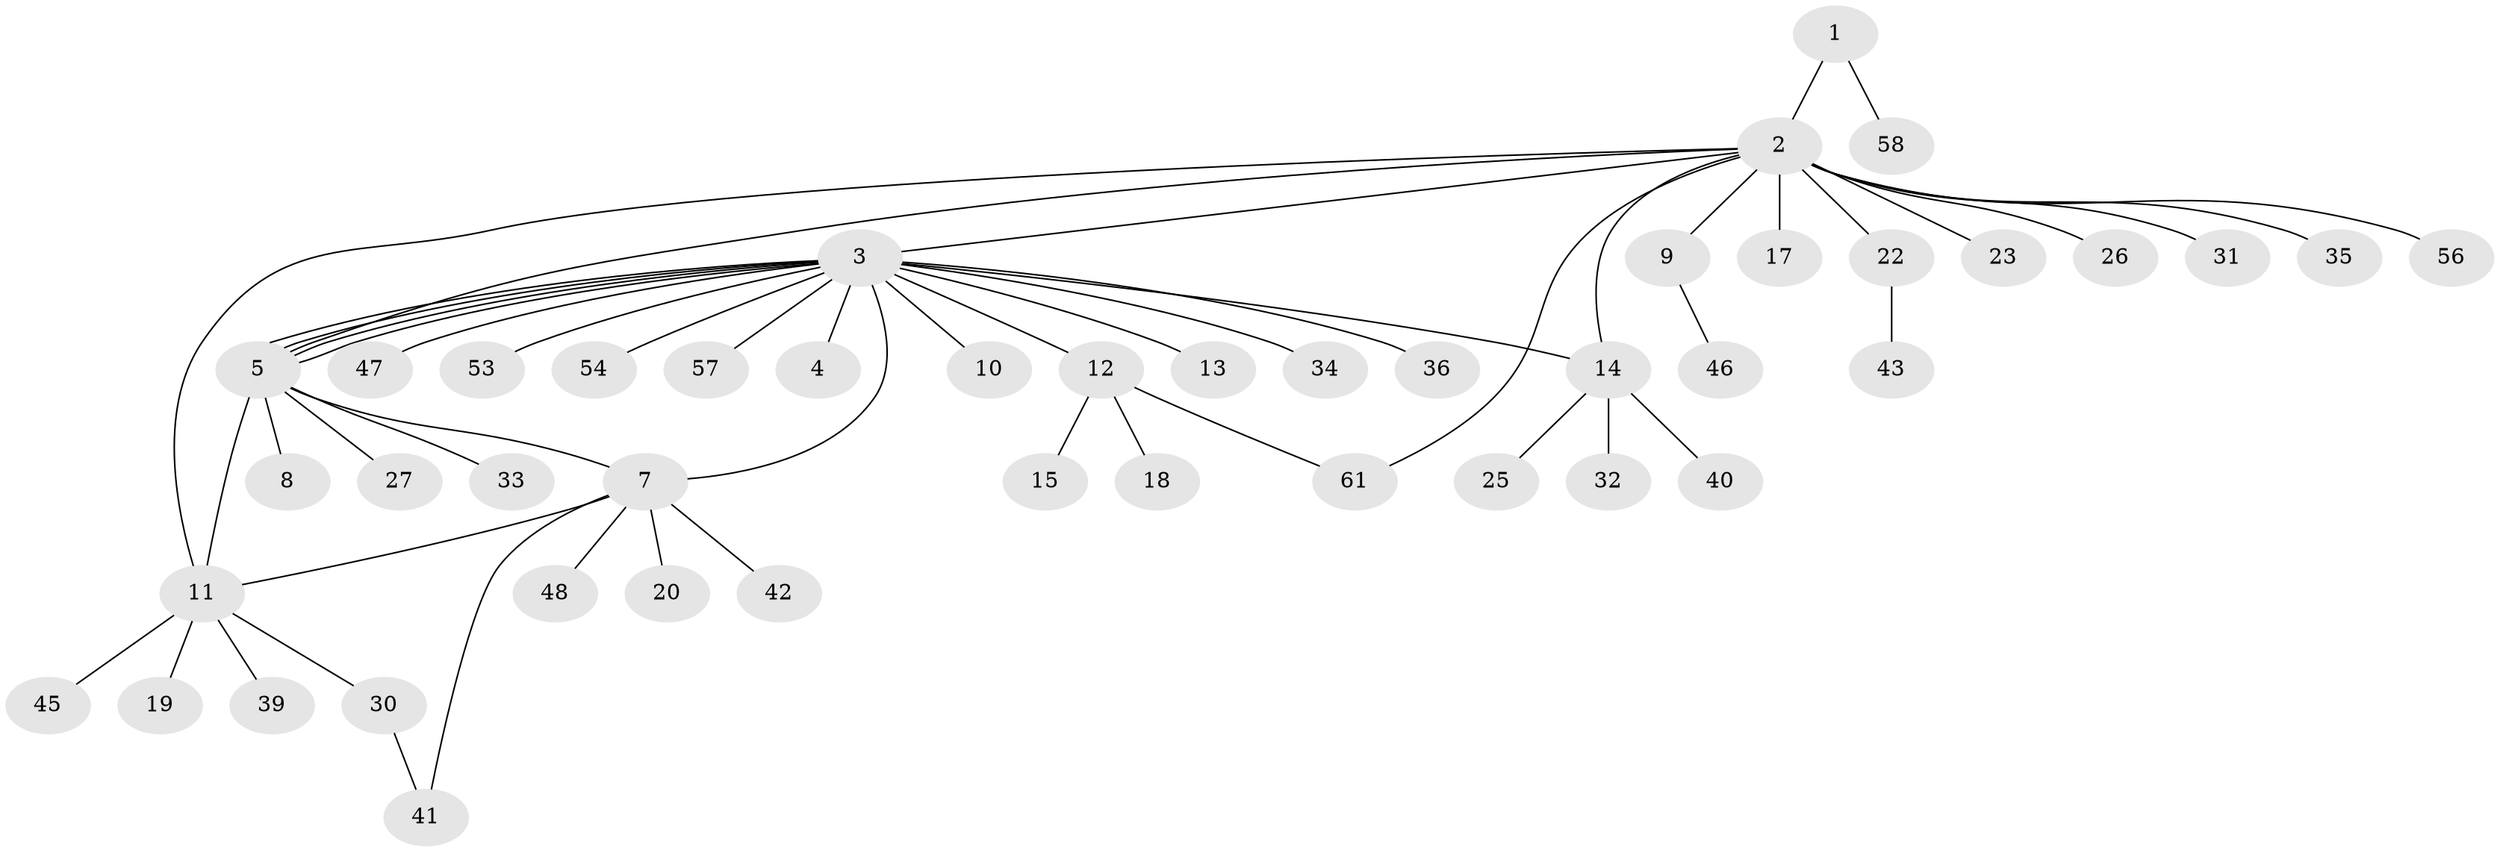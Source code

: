 // Generated by graph-tools (version 1.1) at 2025/23/03/03/25 07:23:50]
// undirected, 45 vertices, 54 edges
graph export_dot {
graph [start="1"]
  node [color=gray90,style=filled];
  1 [super="+37"];
  2 [super="+6"];
  3 [super="+49"];
  4 [super="+60"];
  5 [super="+16"];
  7 [super="+24"];
  8;
  9 [super="+29"];
  10;
  11 [super="+50"];
  12 [super="+51"];
  13;
  14 [super="+28"];
  15 [super="+44"];
  17;
  18 [super="+21"];
  19;
  20;
  22 [super="+59"];
  23 [super="+52"];
  25;
  26;
  27;
  30 [super="+38"];
  31 [super="+55"];
  32;
  33;
  34;
  35;
  36;
  39;
  40;
  41;
  42;
  43;
  45;
  46;
  47;
  48;
  53;
  54;
  56;
  57;
  58 [super="+62"];
  61;
  1 -- 2;
  1 -- 58;
  2 -- 3;
  2 -- 5;
  2 -- 9;
  2 -- 11;
  2 -- 22;
  2 -- 23;
  2 -- 31;
  2 -- 35;
  2 -- 56;
  2 -- 61;
  2 -- 17;
  2 -- 26;
  2 -- 14;
  3 -- 4;
  3 -- 5;
  3 -- 5;
  3 -- 5;
  3 -- 5;
  3 -- 7 [weight=2];
  3 -- 10;
  3 -- 12;
  3 -- 13;
  3 -- 14;
  3 -- 34;
  3 -- 36;
  3 -- 47;
  3 -- 53;
  3 -- 54;
  3 -- 57;
  5 -- 7;
  5 -- 8;
  5 -- 33;
  5 -- 27;
  5 -- 11;
  7 -- 20;
  7 -- 41;
  7 -- 42;
  7 -- 48;
  7 -- 11;
  9 -- 46;
  11 -- 19;
  11 -- 30;
  11 -- 39;
  11 -- 45;
  12 -- 15;
  12 -- 18;
  12 -- 61;
  14 -- 25;
  14 -- 32;
  14 -- 40;
  22 -- 43;
  30 -- 41;
}
